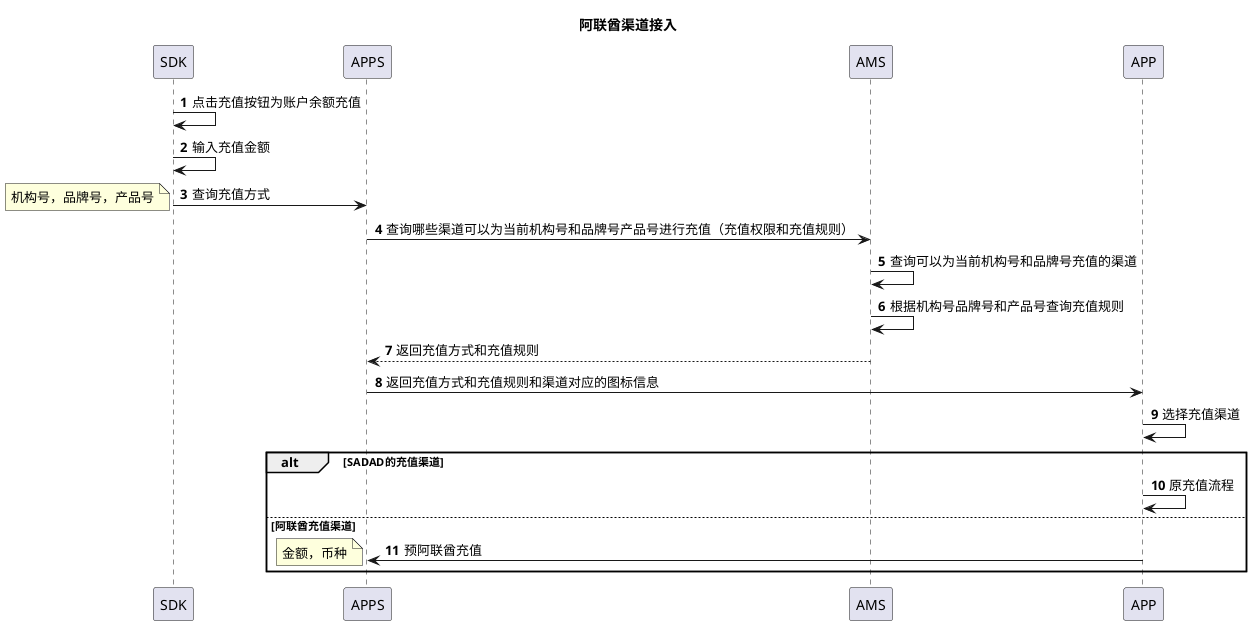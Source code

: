 @startuml
title:阿联酋渠道接入
autonumber
SDK->SDK:点击充值按钮为账户余额充值
SDK->SDK:输入充值金额
SDK->APPS:查询充值方式
note left:机构号，品牌号，产品号
APPS->AMS:查询哪些渠道可以为当前机构号和品牌号产品号进行充值（充值权限和充值规则）
AMS->AMS:查询可以为当前机构号和品牌号充值的渠道
AMS->AMS:根据机构号品牌号和产品号查询充值规则
AMS-->APPS:返回充值方式和充值规则
APPS->APP:返回充值方式和充值规则和渠道对应的图标信息
APP->APP:选择充值渠道
alt SADAD的充值渠道
APP->APP:原充值流程
else 阿联酋充值渠道
APP->APPS:预阿联酋充值
note left:金额，币种



end

@enduml